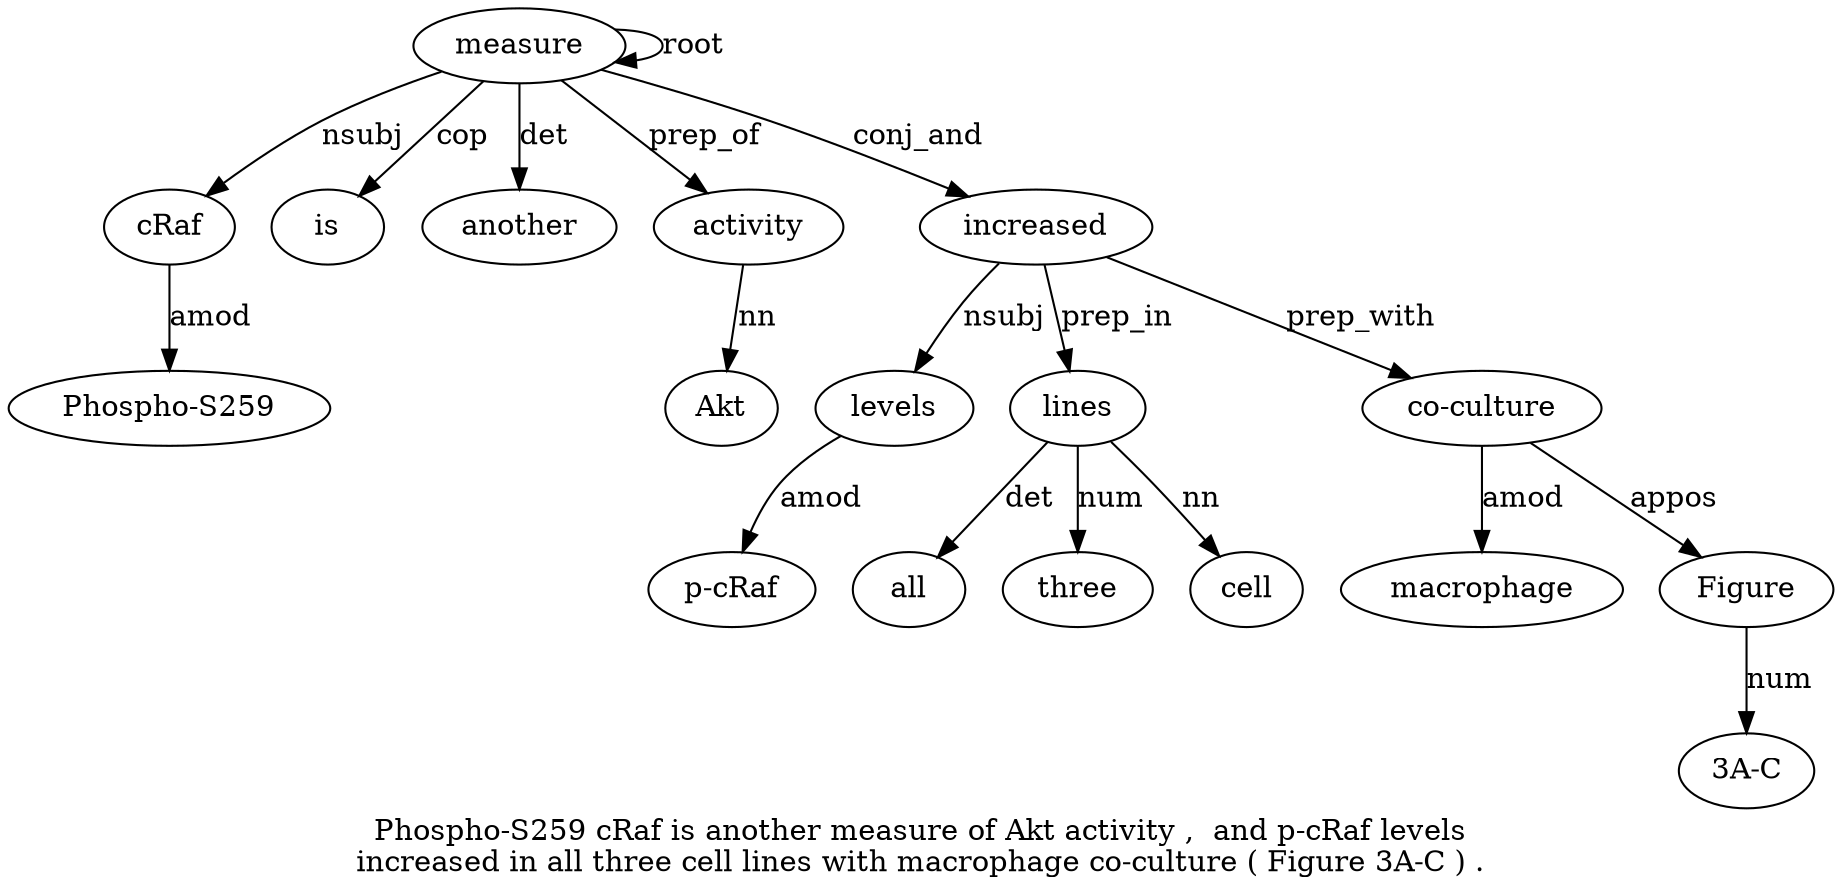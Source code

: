 digraph "Phospho-S259 cRaf is another measure of Akt activity ,  and p-cRaf levels increased in all three cell lines with macrophage co-culture ( Figure 3A-C ) ." {
label="Phospho-S259 cRaf is another measure of Akt activity ,  and p-cRaf levels
increased in all three cell lines with macrophage co-culture ( Figure 3A-C ) .";
cRaf2 [style=filled, fillcolor=white, label=cRaf];
"Phospho-S2591" [style=filled, fillcolor=white, label="Phospho-S259"];
cRaf2 -> "Phospho-S2591"  [label=amod];
measure5 [style=filled, fillcolor=white, label=measure];
measure5 -> cRaf2  [label=nsubj];
is3 [style=filled, fillcolor=white, label=is];
measure5 -> is3  [label=cop];
another4 [style=filled, fillcolor=white, label=another];
measure5 -> another4  [label=det];
measure5 -> measure5  [label=root];
activity8 [style=filled, fillcolor=white, label=activity];
Akt7 [style=filled, fillcolor=white, label=Akt];
activity8 -> Akt7  [label=nn];
measure5 -> activity8  [label=prep_of];
levels12 [style=filled, fillcolor=white, label=levels];
"p-cRaf11" [style=filled, fillcolor=white, label="p-cRaf"];
levels12 -> "p-cRaf11"  [label=amod];
increased13 [style=filled, fillcolor=white, label=increased];
increased13 -> levels12  [label=nsubj];
measure5 -> increased13  [label=conj_and];
lines18 [style=filled, fillcolor=white, label=lines];
all15 [style=filled, fillcolor=white, label=all];
lines18 -> all15  [label=det];
three16 [style=filled, fillcolor=white, label=three];
lines18 -> three16  [label=num];
cell17 [style=filled, fillcolor=white, label=cell];
lines18 -> cell17  [label=nn];
increased13 -> lines18  [label=prep_in];
"co-culture21" [style=filled, fillcolor=white, label="co-culture"];
macrophage20 [style=filled, fillcolor=white, label=macrophage];
"co-culture21" -> macrophage20  [label=amod];
increased13 -> "co-culture21"  [label=prep_with];
Figure23 [style=filled, fillcolor=white, label=Figure];
"co-culture21" -> Figure23  [label=appos];
"3A-C24" [style=filled, fillcolor=white, label="3A-C"];
Figure23 -> "3A-C24"  [label=num];
}
